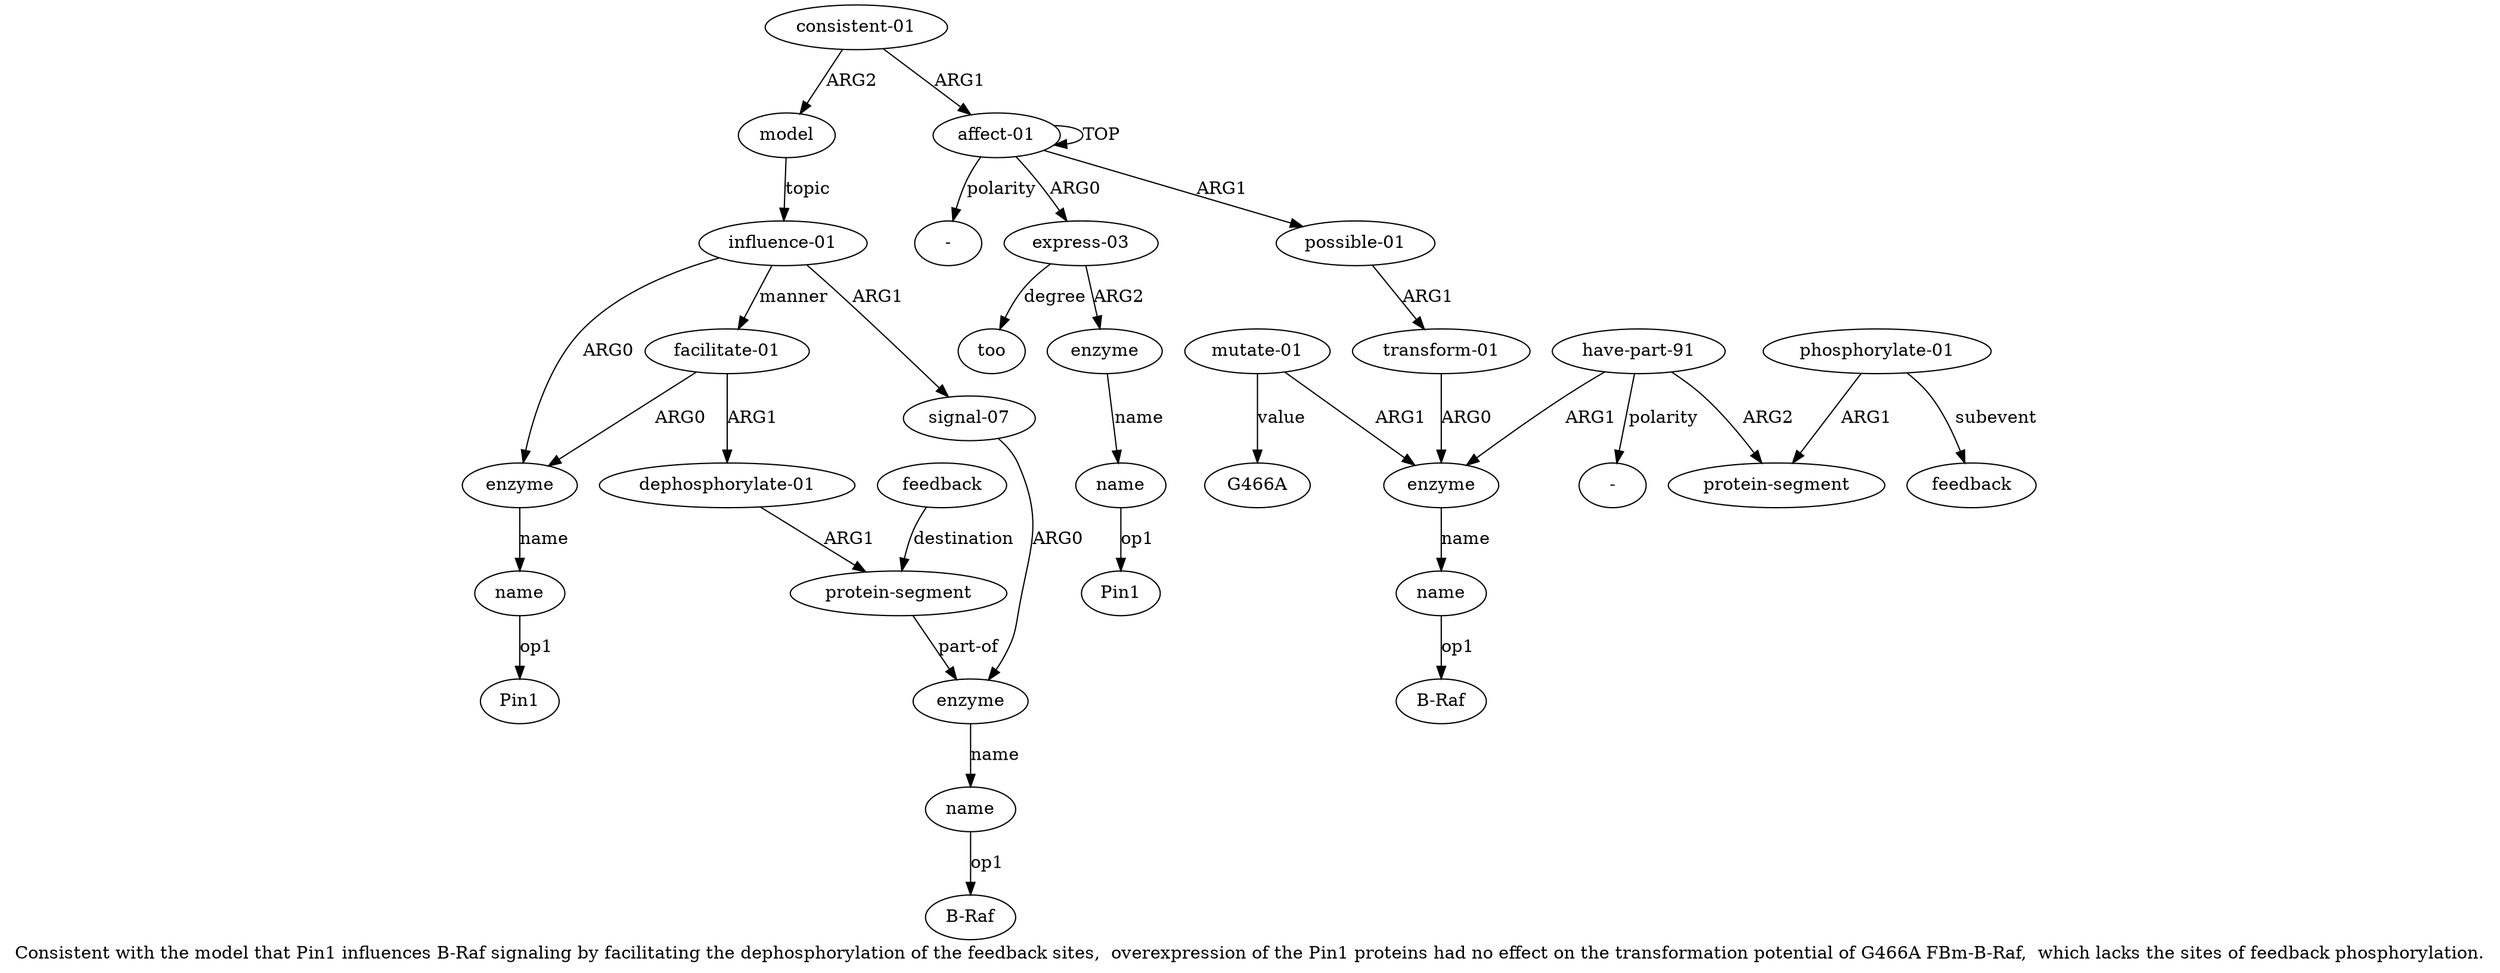 digraph  {
	graph [label="Consistent with the model that Pin1 influences B-Raf signaling by facilitating the dephosphorylation of the feedback sites,  overexpression \
of the Pin1 proteins had no effect on the transformation potential of G466A FBm-B-Raf,  which lacks the sites of feedback phosphorylation."];
	node [label="\N"];
	a20	 [color=black,
		gold_ind=20,
		gold_label=enzyme,
		label=enzyme,
		test_ind=20,
		test_label=enzyme];
	a21	 [color=black,
		gold_ind=21,
		gold_label=name,
		label=name,
		test_ind=21,
		test_label=name];
	a20 -> a21 [key=0,
	color=black,
	gold_label=name,
	label=name,
	test_label=name];
"a21 B-Raf" [color=black,
	gold_ind=-1,
	gold_label="B-Raf",
	label="B-Raf",
	test_ind=-1,
	test_label="B-Raf"];
a21 -> "a21 B-Raf" [key=0,
color=black,
gold_label=op1,
label=op1,
test_label=op1];
a22 [color=black,
gold_ind=22,
gold_label="facilitate-01",
label="facilitate-01",
test_ind=22,
test_label="facilitate-01"];
a23 [color=black,
gold_ind=23,
gold_label="dephosphorylate-01",
label="dephosphorylate-01",
test_ind=23,
test_label="dephosphorylate-01"];
a22 -> a23 [key=0,
color=black,
gold_label=ARG1,
label=ARG1,
test_label=ARG1];
a17 [color=black,
gold_ind=17,
gold_label=enzyme,
label=enzyme,
test_ind=17,
test_label=enzyme];
a22 -> a17 [key=0,
color=black,
gold_label=ARG0,
label=ARG0,
test_label=ARG0];
a24 [color=black,
gold_ind=24,
gold_label="protein-segment",
label="protein-segment",
test_ind=24,
test_label="protein-segment"];
a23 -> a24 [key=0,
color=black,
gold_label=ARG1,
label=ARG1,
test_label=ARG1];
a24 -> a20 [key=0,
color=black,
gold_label="part-of",
label="part-of",
test_label="part-of"];
a25 [color=black,
gold_ind=25,
gold_label=feedback,
label=feedback,
test_ind=25,
test_label=feedback];
a25 -> a24 [key=0,
color=black,
gold_label=destination,
label=destination,
test_label=destination];
"a9 G466A" [color=black,
gold_ind=-1,
gold_label=G466A,
label=G466A,
test_ind=-1,
test_label=G466A];
"a8 B-Raf" [color=black,
gold_ind=-1,
gold_label="B-Raf",
label="B-Raf",
test_ind=-1,
test_label="B-Raf"];
"a0 -" [color=black,
gold_ind=-1,
gold_label="-",
label="-",
test_ind=-1,
test_label="-"];
a15 [color=black,
gold_ind=15,
gold_label=model,
label=model,
test_ind=15,
test_label=model];
a16 [color=black,
gold_ind=16,
gold_label="influence-01",
label="influence-01",
test_ind=16,
test_label="influence-01"];
a15 -> a16 [key=0,
color=black,
gold_label=topic,
label=topic,
test_label=topic];
a14 [color=black,
gold_ind=14,
gold_label="consistent-01",
label="consistent-01",
test_ind=14,
test_label="consistent-01"];
a14 -> a15 [key=0,
color=black,
gold_label=ARG2,
label=ARG2,
test_label=ARG2];
a0 [color=black,
gold_ind=0,
gold_label="affect-01",
label="affect-01",
test_ind=0,
test_label="affect-01"];
a14 -> a0 [key=0,
color=black,
gold_label=ARG1,
label=ARG1,
test_label=ARG1];
a18 [color=black,
gold_ind=18,
gold_label=name,
label=name,
test_ind=18,
test_label=name];
a17 -> a18 [key=0,
color=black,
gold_label=name,
label=name,
test_label=name];
a16 -> a22 [key=0,
color=black,
gold_label=manner,
label=manner,
test_label=manner];
a16 -> a17 [key=0,
color=black,
gold_label=ARG0,
label=ARG0,
test_label=ARG0];
a19 [color=black,
gold_ind=19,
gold_label="signal-07",
label="signal-07",
test_ind=19,
test_label="signal-07"];
a16 -> a19 [key=0,
color=black,
gold_label=ARG1,
label=ARG1,
test_label=ARG1];
a11 [color=black,
gold_ind=11,
gold_label="protein-segment",
label="protein-segment",
test_ind=11,
test_label="protein-segment"];
a10 [color=black,
gold_ind=10,
gold_label="have-part-91",
label="have-part-91",
test_ind=10,
test_label="have-part-91"];
a10 -> a11 [key=0,
color=black,
gold_label=ARG2,
label=ARG2,
test_label=ARG2];
a7 [color=black,
gold_ind=7,
gold_label=enzyme,
label=enzyme,
test_ind=7,
test_label=enzyme];
a10 -> a7 [key=0,
color=black,
gold_label=ARG1,
label=ARG1,
test_label=ARG1];
"a10 -" [color=black,
gold_ind=-1,
gold_label="-",
label="-",
test_ind=-1,
test_label="-"];
a10 -> "a10 -" [key=0,
color=black,
gold_label=polarity,
label=polarity,
test_label=polarity];
a13 [color=black,
gold_ind=13,
gold_label=feedback,
label=feedback,
test_ind=13,
test_label=feedback];
a12 [color=black,
gold_ind=12,
gold_label="phosphorylate-01",
label="phosphorylate-01",
test_ind=12,
test_label="phosphorylate-01"];
a12 -> a11 [key=0,
color=black,
gold_label=ARG1,
label=ARG1,
test_label=ARG1];
a12 -> a13 [key=0,
color=black,
gold_label=subevent,
label=subevent,
test_label=subevent];
"a18 Pin1" [color=black,
gold_ind=-1,
gold_label=Pin1,
label=Pin1,
test_ind=-1,
test_label=Pin1];
a19 -> a20 [key=0,
color=black,
gold_label=ARG0,
label=ARG0,
test_label=ARG0];
a18 -> "a18 Pin1" [key=0,
color=black,
gold_label=op1,
label=op1,
test_label=op1];
a1 [color=black,
gold_ind=1,
gold_label="express-03",
label="express-03",
test_ind=1,
test_label="express-03"];
a2 [color=black,
gold_ind=2,
gold_label=enzyme,
label=enzyme,
test_ind=2,
test_label=enzyme];
a1 -> a2 [key=0,
color=black,
gold_label=ARG2,
label=ARG2,
test_label=ARG2];
a4 [color=black,
gold_ind=4,
gold_label=too,
label=too,
test_ind=4,
test_label=too];
a1 -> a4 [key=0,
color=black,
gold_label=degree,
label=degree,
test_label=degree];
a0 -> "a0 -" [key=0,
color=black,
gold_label=polarity,
label=polarity,
test_label=polarity];
a0 -> a1 [key=0,
color=black,
gold_label=ARG0,
label=ARG0,
test_label=ARG0];
a0 -> a0 [key=0,
color=black,
gold_label=TOP,
label=TOP,
test_label=TOP];
a5 [color=black,
gold_ind=5,
gold_label="possible-01",
label="possible-01",
test_ind=5,
test_label="possible-01"];
a0 -> a5 [key=0,
color=black,
gold_label=ARG1,
label=ARG1,
test_label=ARG1];
a3 [color=black,
gold_ind=3,
gold_label=name,
label=name,
test_ind=3,
test_label=name];
"a3 Pin1" [color=black,
gold_ind=-1,
gold_label=Pin1,
label=Pin1,
test_ind=-1,
test_label=Pin1];
a3 -> "a3 Pin1" [key=0,
color=black,
gold_label=op1,
label=op1,
test_label=op1];
a2 -> a3 [key=0,
color=black,
gold_label=name,
label=name,
test_label=name];
a6 [color=black,
gold_ind=6,
gold_label="transform-01",
label="transform-01",
test_ind=6,
test_label="transform-01"];
a5 -> a6 [key=0,
color=black,
gold_label=ARG1,
label=ARG1,
test_label=ARG1];
a8 [color=black,
gold_ind=8,
gold_label=name,
label=name,
test_ind=8,
test_label=name];
a7 -> a8 [key=0,
color=black,
gold_label=name,
label=name,
test_label=name];
a6 -> a7 [key=0,
color=black,
gold_label=ARG0,
label=ARG0,
test_label=ARG0];
a9 [color=black,
gold_ind=9,
gold_label="mutate-01",
label="mutate-01",
test_ind=9,
test_label="mutate-01"];
a9 -> "a9 G466A" [key=0,
color=black,
gold_label=value,
label=value,
test_label=value];
a9 -> a7 [key=0,
color=black,
gold_label=ARG1,
label=ARG1,
test_label=ARG1];
a8 -> "a8 B-Raf" [key=0,
color=black,
gold_label=op1,
label=op1,
test_label=op1];
}
